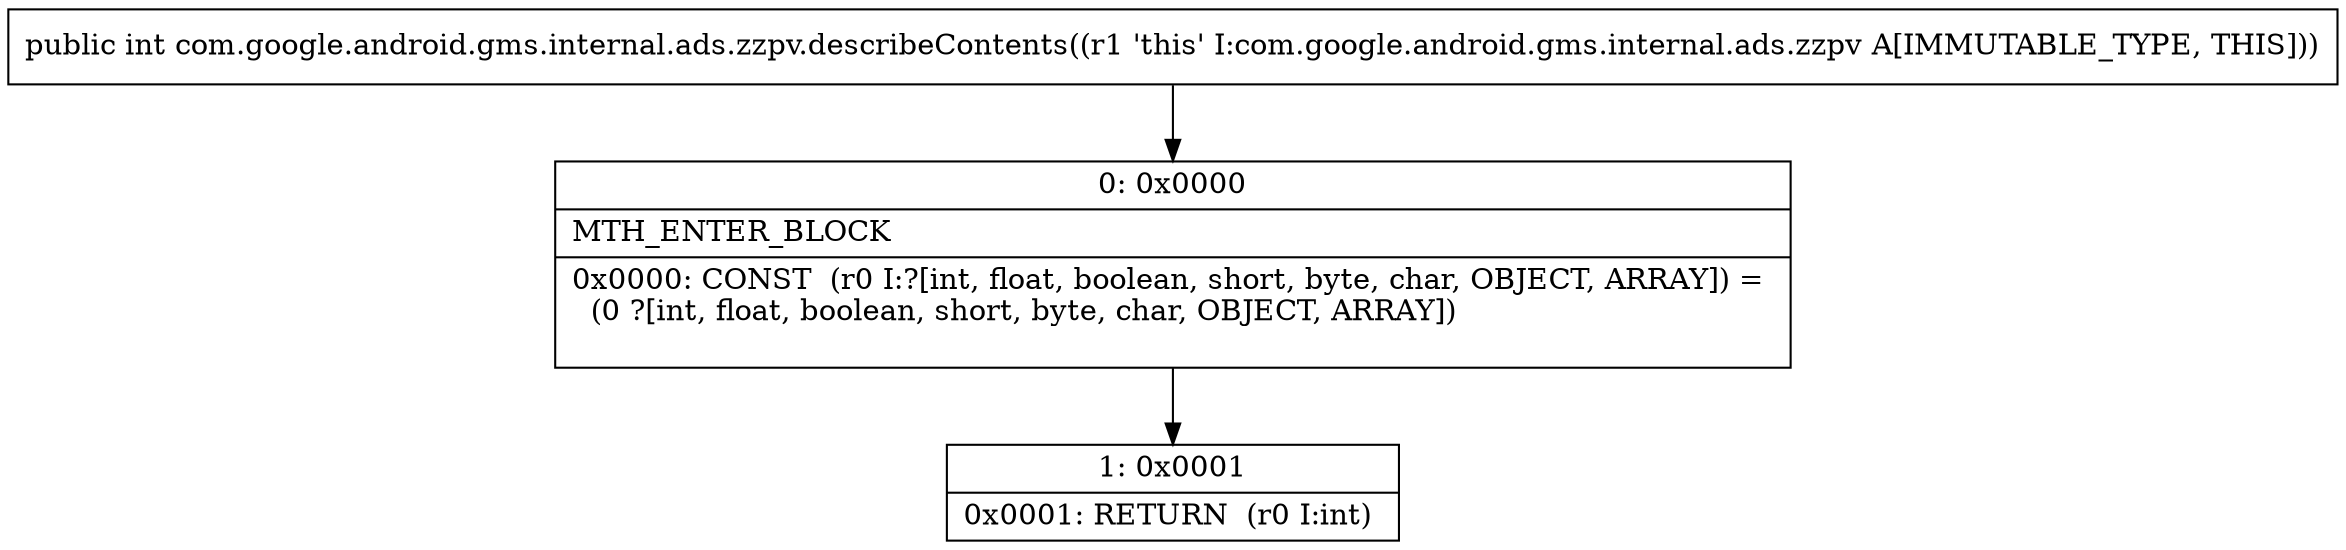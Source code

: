 digraph "CFG forcom.google.android.gms.internal.ads.zzpv.describeContents()I" {
Node_0 [shape=record,label="{0\:\ 0x0000|MTH_ENTER_BLOCK\l|0x0000: CONST  (r0 I:?[int, float, boolean, short, byte, char, OBJECT, ARRAY]) = \l  (0 ?[int, float, boolean, short, byte, char, OBJECT, ARRAY])\l \l}"];
Node_1 [shape=record,label="{1\:\ 0x0001|0x0001: RETURN  (r0 I:int) \l}"];
MethodNode[shape=record,label="{public int com.google.android.gms.internal.ads.zzpv.describeContents((r1 'this' I:com.google.android.gms.internal.ads.zzpv A[IMMUTABLE_TYPE, THIS])) }"];
MethodNode -> Node_0;
Node_0 -> Node_1;
}

